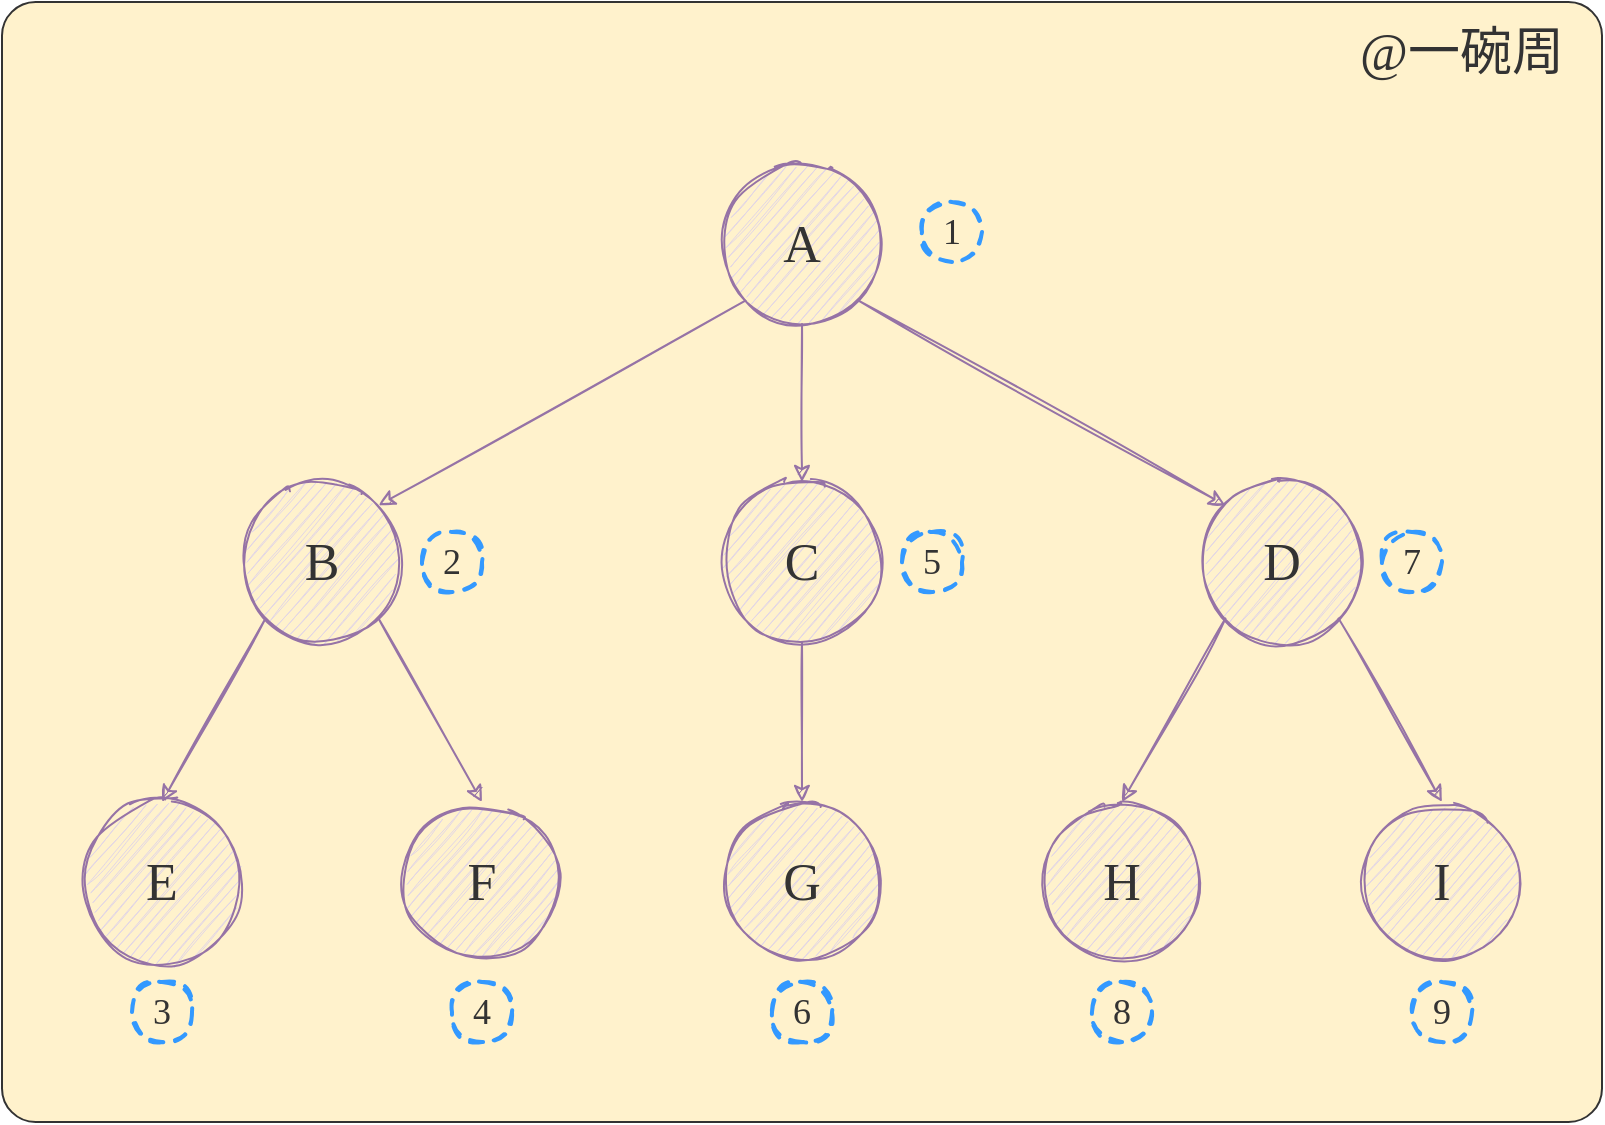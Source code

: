 <mxfile version="16.5.1" type="device"><diagram id="sbTQmbd6wwS1U6yTLp65" name="第 1 页"><mxGraphModel dx="1178" dy="695" grid="1" gridSize="10" guides="1" tooltips="1" connect="1" arrows="1" fold="1" page="0" pageScale="1" pageWidth="827" pageHeight="1169" math="0" shadow="0"><root><mxCell id="0"/><mxCell id="1" parent="0"/><mxCell id="rxAGCjy9rbUy3xPKVwOK-19" value="" style="rounded=1;whiteSpace=wrap;html=1;sketch=0;fillStyle=auto;fontFamily=Comic Sans MS;fontSize=26;strokeColor=#333333;fillColor=#fff2cc;arcSize=3;" parent="1" vertex="1"><mxGeometry x="160" y="240" width="800" height="560" as="geometry"/></mxCell><mxCell id="rxAGCjy9rbUy3xPKVwOK-11" style="edgeStyle=orthogonalEdgeStyle;rounded=0;orthogonalLoop=1;jettySize=auto;html=1;exitX=0.5;exitY=1;exitDx=0;exitDy=0;fillColor=#e1d5e7;strokeColor=#9673a6;sketch=1;" parent="1" source="rxAGCjy9rbUy3xPKVwOK-1" target="rxAGCjy9rbUy3xPKVwOK-3" edge="1"><mxGeometry relative="1" as="geometry"/></mxCell><mxCell id="rxAGCjy9rbUy3xPKVwOK-12" style="rounded=0;sketch=1;orthogonalLoop=1;jettySize=auto;html=1;exitX=0;exitY=1;exitDx=0;exitDy=0;entryX=1;entryY=0;entryDx=0;entryDy=0;strokeColor=#9673A6;" parent="1" source="rxAGCjy9rbUy3xPKVwOK-1" target="rxAGCjy9rbUy3xPKVwOK-2" edge="1"><mxGeometry relative="1" as="geometry"/></mxCell><mxCell id="rxAGCjy9rbUy3xPKVwOK-13" style="edgeStyle=none;rounded=0;sketch=1;orthogonalLoop=1;jettySize=auto;html=1;exitX=1;exitY=1;exitDx=0;exitDy=0;entryX=0;entryY=0;entryDx=0;entryDy=0;strokeColor=#9673A6;" parent="1" source="rxAGCjy9rbUy3xPKVwOK-1" target="rxAGCjy9rbUy3xPKVwOK-4" edge="1"><mxGeometry relative="1" as="geometry"/></mxCell><mxCell id="rxAGCjy9rbUy3xPKVwOK-1" value="&lt;font style=&quot;font-size: 26px&quot; face=&quot;Comic Sans MS&quot; color=&quot;#333333&quot;&gt;A&lt;/font&gt;" style="ellipse;whiteSpace=wrap;html=1;fillColor=#e1d5e7;strokeColor=#9673a6;sketch=1;fillStyle=auto;" parent="1" vertex="1"><mxGeometry x="520" y="321" width="80" height="80" as="geometry"/></mxCell><mxCell id="rxAGCjy9rbUy3xPKVwOK-14" style="edgeStyle=none;rounded=0;sketch=1;orthogonalLoop=1;jettySize=auto;html=1;exitX=1;exitY=1;exitDx=0;exitDy=0;strokeColor=#9673A6;entryX=0.5;entryY=0;entryDx=0;entryDy=0;" parent="1" source="rxAGCjy9rbUy3xPKVwOK-2" target="rxAGCjy9rbUy3xPKVwOK-6" edge="1"><mxGeometry relative="1" as="geometry"/></mxCell><mxCell id="rxAGCjy9rbUy3xPKVwOK-15" style="edgeStyle=none;rounded=0;sketch=1;orthogonalLoop=1;jettySize=auto;html=1;exitX=0;exitY=1;exitDx=0;exitDy=0;entryX=0.5;entryY=0;entryDx=0;entryDy=0;strokeColor=#9673A6;" parent="1" source="rxAGCjy9rbUy3xPKVwOK-2" target="rxAGCjy9rbUy3xPKVwOK-5" edge="1"><mxGeometry relative="1" as="geometry"/></mxCell><mxCell id="rxAGCjy9rbUy3xPKVwOK-2" value="&lt;span style=&quot;color: rgb(51 , 51 , 51) ; font-family: &amp;#34;comic sans ms&amp;#34; ; font-size: 26px&quot;&gt;B&lt;/span&gt;" style="ellipse;whiteSpace=wrap;html=1;fillColor=#e1d5e7;strokeColor=#9673a6;sketch=1;fillStyle=auto;" parent="1" vertex="1"><mxGeometry x="280" y="480" width="80" height="80" as="geometry"/></mxCell><mxCell id="rxAGCjy9rbUy3xPKVwOK-16" style="edgeStyle=none;rounded=0;sketch=1;orthogonalLoop=1;jettySize=auto;html=1;exitX=0.5;exitY=1;exitDx=0;exitDy=0;strokeColor=#9673A6;" parent="1" source="rxAGCjy9rbUy3xPKVwOK-3" target="rxAGCjy9rbUy3xPKVwOK-8" edge="1"><mxGeometry relative="1" as="geometry"/></mxCell><mxCell id="rxAGCjy9rbUy3xPKVwOK-3" value="&lt;span style=&quot;color: rgb(51 , 51 , 51) ; font-family: &amp;#34;comic sans ms&amp;#34; ; font-size: 26px&quot;&gt;C&lt;/span&gt;" style="ellipse;whiteSpace=wrap;html=1;fillColor=#e1d5e7;strokeColor=#9673a6;sketch=1;fillStyle=auto;" parent="1" vertex="1"><mxGeometry x="520" y="480" width="80" height="80" as="geometry"/></mxCell><mxCell id="rxAGCjy9rbUy3xPKVwOK-17" style="edgeStyle=none;rounded=0;sketch=1;orthogonalLoop=1;jettySize=auto;html=1;exitX=0;exitY=1;exitDx=0;exitDy=0;entryX=0.5;entryY=0;entryDx=0;entryDy=0;strokeColor=#9673A6;" parent="1" source="rxAGCjy9rbUy3xPKVwOK-4" target="rxAGCjy9rbUy3xPKVwOK-9" edge="1"><mxGeometry relative="1" as="geometry"/></mxCell><mxCell id="rxAGCjy9rbUy3xPKVwOK-18" style="edgeStyle=none;rounded=0;sketch=1;orthogonalLoop=1;jettySize=auto;html=1;exitX=1;exitY=1;exitDx=0;exitDy=0;entryX=0.5;entryY=0;entryDx=0;entryDy=0;strokeColor=#9673A6;" parent="1" source="rxAGCjy9rbUy3xPKVwOK-4" target="rxAGCjy9rbUy3xPKVwOK-10" edge="1"><mxGeometry relative="1" as="geometry"/></mxCell><mxCell id="rxAGCjy9rbUy3xPKVwOK-4" value="&lt;span style=&quot;color: rgb(51 , 51 , 51) ; font-family: &amp;#34;comic sans ms&amp;#34; ; font-size: 26px&quot;&gt;D&lt;/span&gt;" style="ellipse;whiteSpace=wrap;html=1;fillColor=#e1d5e7;strokeColor=#9673a6;sketch=1;fillStyle=auto;" parent="1" vertex="1"><mxGeometry x="760" y="480" width="80" height="80" as="geometry"/></mxCell><mxCell id="rxAGCjy9rbUy3xPKVwOK-5" value="&lt;span style=&quot;color: rgb(51 , 51 , 51) ; font-family: &amp;#34;comic sans ms&amp;#34; ; font-size: 26px&quot;&gt;E&lt;/span&gt;" style="ellipse;whiteSpace=wrap;html=1;fillColor=#e1d5e7;strokeColor=#9673a6;sketch=1;fillStyle=auto;" parent="1" vertex="1"><mxGeometry x="200" y="640" width="80" height="80" as="geometry"/></mxCell><mxCell id="rxAGCjy9rbUy3xPKVwOK-6" value="&lt;span style=&quot;color: rgb(51 , 51 , 51) ; font-family: &amp;#34;comic sans ms&amp;#34; ; font-size: 26px&quot;&gt;F&lt;/span&gt;" style="ellipse;whiteSpace=wrap;html=1;fillColor=#e1d5e7;strokeColor=#9673a6;sketch=1;fillStyle=auto;" parent="1" vertex="1"><mxGeometry x="360" y="640" width="80" height="80" as="geometry"/></mxCell><mxCell id="rxAGCjy9rbUy3xPKVwOK-8" value="&lt;span style=&quot;color: rgb(51 , 51 , 51) ; font-family: &amp;#34;comic sans ms&amp;#34; ; font-size: 26px&quot;&gt;G&lt;/span&gt;" style="ellipse;whiteSpace=wrap;html=1;fillColor=#e1d5e7;strokeColor=#9673a6;sketch=1;fillStyle=auto;" parent="1" vertex="1"><mxGeometry x="520" y="640" width="80" height="80" as="geometry"/></mxCell><mxCell id="rxAGCjy9rbUy3xPKVwOK-9" value="&lt;span style=&quot;color: rgb(51 , 51 , 51) ; font-family: &amp;#34;comic sans ms&amp;#34; ; font-size: 26px&quot;&gt;H&lt;/span&gt;" style="ellipse;whiteSpace=wrap;html=1;fillColor=#e1d5e7;strokeColor=#9673a6;sketch=1;fillStyle=auto;" parent="1" vertex="1"><mxGeometry x="680" y="640" width="80" height="80" as="geometry"/></mxCell><mxCell id="rxAGCjy9rbUy3xPKVwOK-10" value="&lt;span style=&quot;color: rgb(51 , 51 , 51) ; font-family: &amp;#34;comic sans ms&amp;#34; ; font-size: 26px&quot;&gt;I&lt;/span&gt;" style="ellipse;whiteSpace=wrap;html=1;fillColor=#e1d5e7;strokeColor=#9673a6;sketch=1;fillStyle=auto;" parent="1" vertex="1"><mxGeometry x="840" y="640" width="80" height="80" as="geometry"/></mxCell><mxCell id="rxAGCjy9rbUy3xPKVwOK-21" value="@一碗周" style="text;html=1;strokeColor=none;fillColor=none;align=center;verticalAlign=middle;whiteSpace=wrap;rounded=0;sketch=1;fillStyle=auto;fontFamily=Comic Sans MS;fontSize=26;fontColor=#333333;" parent="1" vertex="1"><mxGeometry x="830" y="250" width="120" height="30" as="geometry"/></mxCell><mxCell id="528K_wnKV-DhYNei_mg5-1" value="1" style="text;html=1;strokeColor=#3399FF;fillColor=none;align=center;verticalAlign=middle;whiteSpace=wrap;rounded=1;sketch=1;fillStyle=auto;fontFamily=Comic Sans MS;fontSize=18;fontColor=#333333;arcSize=50;dashed=1;strokeWidth=2;" vertex="1" parent="1"><mxGeometry x="620" y="340" width="30" height="30" as="geometry"/></mxCell><mxCell id="528K_wnKV-DhYNei_mg5-2" value="2" style="text;html=1;strokeColor=#3399FF;fillColor=none;align=center;verticalAlign=middle;whiteSpace=wrap;rounded=1;sketch=1;fillStyle=auto;fontFamily=Comic Sans MS;fontSize=18;fontColor=#333333;arcSize=50;dashed=1;strokeWidth=2;" vertex="1" parent="1"><mxGeometry x="370" y="505" width="30" height="30" as="geometry"/></mxCell><mxCell id="528K_wnKV-DhYNei_mg5-3" value="3" style="text;html=1;strokeColor=#3399FF;fillColor=none;align=center;verticalAlign=middle;whiteSpace=wrap;rounded=1;sketch=1;fillStyle=auto;fontFamily=Comic Sans MS;fontSize=18;fontColor=#333333;arcSize=50;dashed=1;strokeWidth=2;" vertex="1" parent="1"><mxGeometry x="225" y="730" width="30" height="30" as="geometry"/></mxCell><mxCell id="528K_wnKV-DhYNei_mg5-4" value="4" style="text;html=1;strokeColor=#3399FF;fillColor=none;align=center;verticalAlign=middle;whiteSpace=wrap;rounded=1;sketch=1;fillStyle=auto;fontFamily=Comic Sans MS;fontSize=18;fontColor=#333333;arcSize=50;dashed=1;strokeWidth=2;" vertex="1" parent="1"><mxGeometry x="385" y="730" width="30" height="30" as="geometry"/></mxCell><mxCell id="528K_wnKV-DhYNei_mg5-5" value="5" style="text;html=1;strokeColor=#3399FF;fillColor=none;align=center;verticalAlign=middle;whiteSpace=wrap;rounded=1;sketch=1;fillStyle=auto;fontFamily=Comic Sans MS;fontSize=18;fontColor=#333333;arcSize=50;dashed=1;strokeWidth=2;" vertex="1" parent="1"><mxGeometry x="610" y="505" width="30" height="30" as="geometry"/></mxCell><mxCell id="528K_wnKV-DhYNei_mg5-6" value="6" style="text;html=1;strokeColor=#3399FF;fillColor=none;align=center;verticalAlign=middle;whiteSpace=wrap;rounded=1;sketch=1;fillStyle=auto;fontFamily=Comic Sans MS;fontSize=18;fontColor=#333333;arcSize=50;dashed=1;strokeWidth=2;" vertex="1" parent="1"><mxGeometry x="545" y="730" width="30" height="30" as="geometry"/></mxCell><mxCell id="528K_wnKV-DhYNei_mg5-7" value="7" style="text;html=1;strokeColor=#3399FF;fillColor=none;align=center;verticalAlign=middle;whiteSpace=wrap;rounded=1;sketch=1;fillStyle=auto;fontFamily=Comic Sans MS;fontSize=18;fontColor=#333333;arcSize=50;dashed=1;strokeWidth=2;" vertex="1" parent="1"><mxGeometry x="850" y="505" width="30" height="30" as="geometry"/></mxCell><mxCell id="528K_wnKV-DhYNei_mg5-8" value="8" style="text;html=1;strokeColor=#3399FF;fillColor=none;align=center;verticalAlign=middle;whiteSpace=wrap;rounded=1;sketch=1;fillStyle=auto;fontFamily=Comic Sans MS;fontSize=18;fontColor=#333333;arcSize=50;dashed=1;strokeWidth=2;" vertex="1" parent="1"><mxGeometry x="705" y="730" width="30" height="30" as="geometry"/></mxCell><mxCell id="528K_wnKV-DhYNei_mg5-9" value="9" style="text;html=1;strokeColor=#3399FF;fillColor=none;align=center;verticalAlign=middle;whiteSpace=wrap;rounded=1;sketch=1;fillStyle=auto;fontFamily=Comic Sans MS;fontSize=18;fontColor=#333333;arcSize=50;dashed=1;strokeWidth=2;" vertex="1" parent="1"><mxGeometry x="865" y="730" width="30" height="30" as="geometry"/></mxCell></root></mxGraphModel></diagram></mxfile>